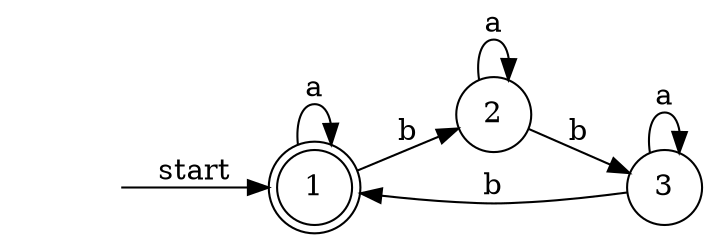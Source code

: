 digraph graph_2_2{
    rankdir=LR;

    "" [shape = none];
    1 [shape = doublecircle];
    node [shape = circle];

    "" -> 1 [label = "start"];  
    1 -> 1 [label = "a"];
    1 -> 2 [label = "b"];
    2 -> 2 [label = "a"];
    2 -> 3 [label = "b"];
    3 -> 3 [label = "a"];
    3 -> 1 [label = "b"];

}
